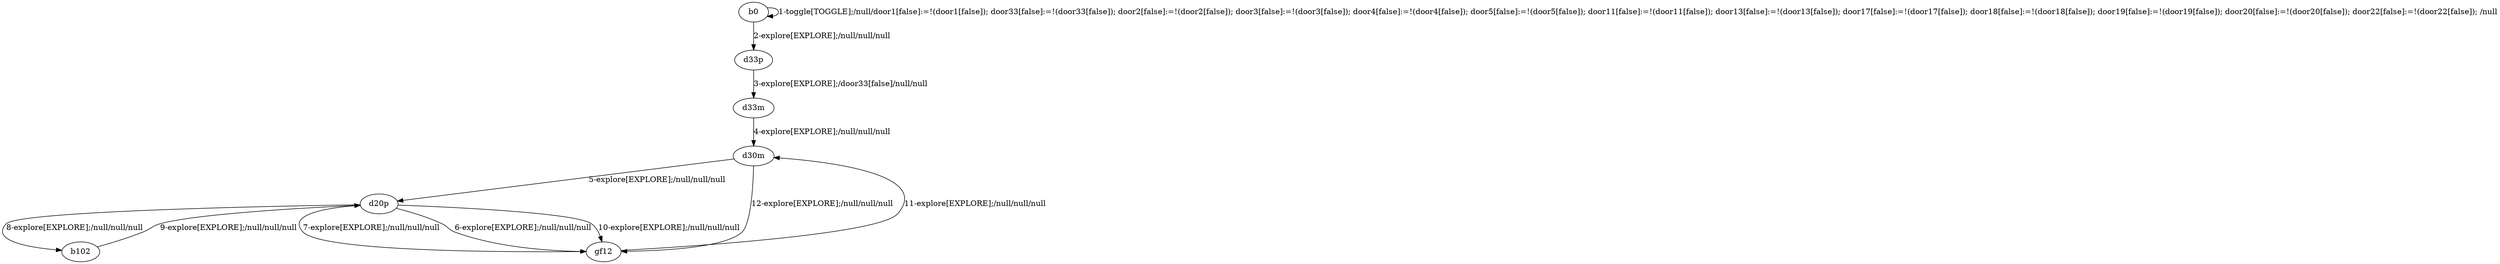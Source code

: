 # Total number of goals covered by this test: 1
# d30m --> gf12

digraph g {
"b0" -> "b0" [label = "1-toggle[TOGGLE];/null/door1[false]:=!(door1[false]); door33[false]:=!(door33[false]); door2[false]:=!(door2[false]); door3[false]:=!(door3[false]); door4[false]:=!(door4[false]); door5[false]:=!(door5[false]); door11[false]:=!(door11[false]); door13[false]:=!(door13[false]); door17[false]:=!(door17[false]); door18[false]:=!(door18[false]); door19[false]:=!(door19[false]); door20[false]:=!(door20[false]); door22[false]:=!(door22[false]); /null"];
"b0" -> "d33p" [label = "2-explore[EXPLORE];/null/null/null"];
"d33p" -> "d33m" [label = "3-explore[EXPLORE];/door33[false]/null/null"];
"d33m" -> "d30m" [label = "4-explore[EXPLORE];/null/null/null"];
"d30m" -> "d20p" [label = "5-explore[EXPLORE];/null/null/null"];
"d20p" -> "gf12" [label = "6-explore[EXPLORE];/null/null/null"];
"gf12" -> "d20p" [label = "7-explore[EXPLORE];/null/null/null"];
"d20p" -> "b102" [label = "8-explore[EXPLORE];/null/null/null"];
"b102" -> "d20p" [label = "9-explore[EXPLORE];/null/null/null"];
"d20p" -> "gf12" [label = "10-explore[EXPLORE];/null/null/null"];
"gf12" -> "d30m" [label = "11-explore[EXPLORE];/null/null/null"];
"d30m" -> "gf12" [label = "12-explore[EXPLORE];/null/null/null"];
}